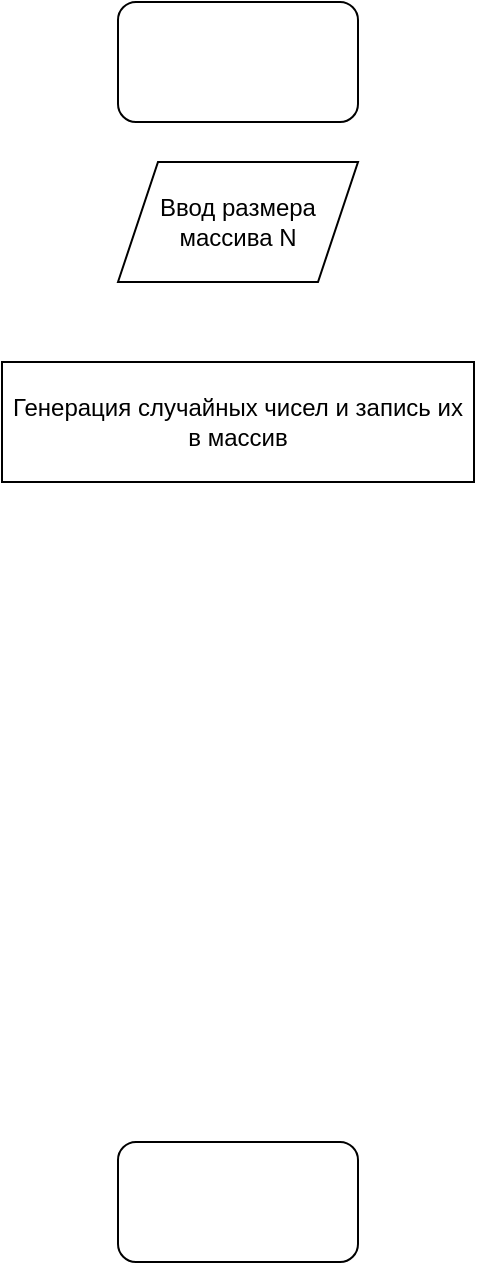 <mxfile version="20.0.4" type="github">
  <diagram id="jJGRw95dWDgaeLlw6LhA" name="Page-1">
    <mxGraphModel dx="1422" dy="765" grid="1" gridSize="10" guides="1" tooltips="1" connect="1" arrows="1" fold="1" page="1" pageScale="1" pageWidth="827" pageHeight="1169" math="0" shadow="0">
      <root>
        <mxCell id="0" />
        <mxCell id="1" parent="0" />
        <mxCell id="5KVS-R2hr6FTwqYqiyv3-1" value="" style="rounded=1;whiteSpace=wrap;html=1;" vertex="1" parent="1">
          <mxGeometry x="354" y="20" width="120" height="60" as="geometry" />
        </mxCell>
        <mxCell id="5KVS-R2hr6FTwqYqiyv3-2" value="" style="rounded=1;whiteSpace=wrap;html=1;" vertex="1" parent="1">
          <mxGeometry x="354" y="590" width="120" height="60" as="geometry" />
        </mxCell>
        <mxCell id="5KVS-R2hr6FTwqYqiyv3-3" value="Генерация случайных чисел и запись их в массив" style="rounded=0;whiteSpace=wrap;html=1;" vertex="1" parent="1">
          <mxGeometry x="296" y="200" width="236" height="60" as="geometry" />
        </mxCell>
        <mxCell id="5KVS-R2hr6FTwqYqiyv3-4" value="Ввод размера массива N" style="shape=parallelogram;perimeter=parallelogramPerimeter;whiteSpace=wrap;html=1;fixedSize=1;" vertex="1" parent="1">
          <mxGeometry x="354" y="100" width="120" height="60" as="geometry" />
        </mxCell>
      </root>
    </mxGraphModel>
  </diagram>
</mxfile>
